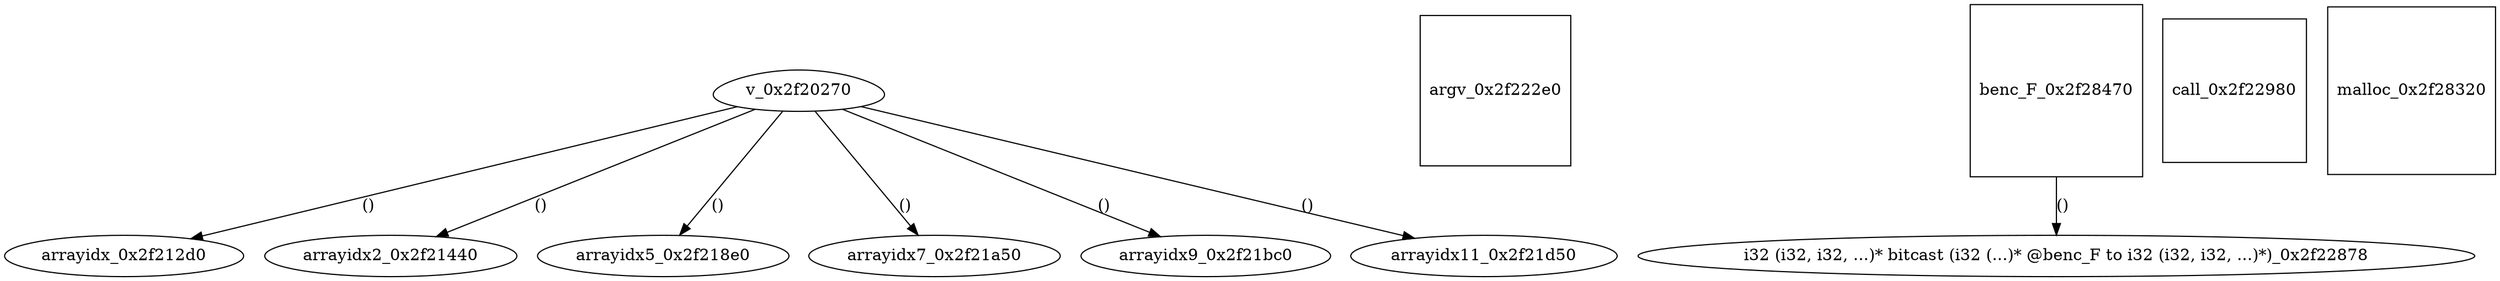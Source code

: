 digraph grafico {
"v_0x2f20270" [shape=egg];
"arrayidx_0x2f212d0" [shape=ellipse];
"v_0x2f20270" -> "arrayidx_0x2f212d0" [label="()"];
"arrayidx2_0x2f21440" [shape=ellipse];
"v_0x2f20270" -> "arrayidx2_0x2f21440" [label="()"];
"arrayidx5_0x2f218e0" [shape=ellipse];
"v_0x2f20270" -> "arrayidx5_0x2f218e0" [label="()"];
"arrayidx7_0x2f21a50" [shape=ellipse];
"v_0x2f20270" -> "arrayidx7_0x2f21a50" [label="()"];
"arrayidx9_0x2f21bc0" [shape=ellipse];
"v_0x2f20270" -> "arrayidx9_0x2f21bc0" [label="()"];
"arrayidx11_0x2f21d50" [shape=ellipse];
"v_0x2f20270" -> "arrayidx11_0x2f21d50" [label="()"];
"argv_0x2f222e0" [shape=square];
"i32 (i32, i32, ...)* bitcast (i32 (...)* @benc_F to i32 (i32, i32, ...)*)_0x2f22878" [shape=ellipse];
"benc_F_0x2f28470" -> "i32 (i32, i32, ...)* bitcast (i32 (...)* @benc_F to i32 (i32, i32, ...)*)_0x2f22878" [label="()"];
"call_0x2f22980" [shape=square];
"malloc_0x2f28320" [shape=square];
"benc_F_0x2f28470" [shape=square];
}